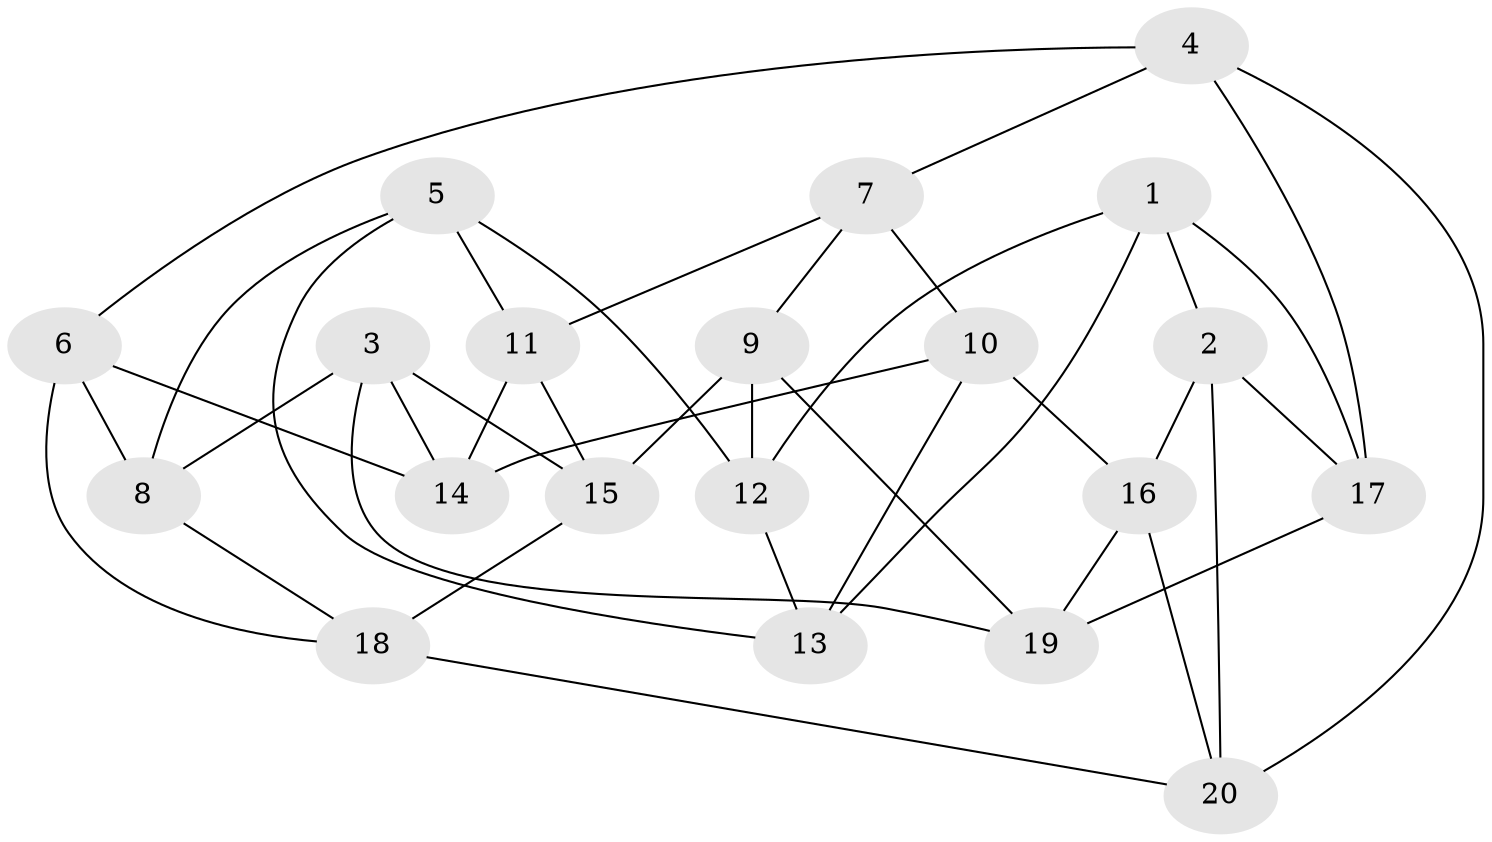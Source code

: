 // Generated by graph-tools (version 1.1) at 2025/46/02/15/25 05:46:28]
// undirected, 20 vertices, 40 edges
graph export_dot {
graph [start="1"]
  node [color=gray90,style=filled];
  1;
  2;
  3;
  4;
  5;
  6;
  7;
  8;
  9;
  10;
  11;
  12;
  13;
  14;
  15;
  16;
  17;
  18;
  19;
  20;
  1 -- 12;
  1 -- 13;
  1 -- 17;
  1 -- 2;
  2 -- 16;
  2 -- 20;
  2 -- 17;
  3 -- 14;
  3 -- 15;
  3 -- 19;
  3 -- 8;
  4 -- 6;
  4 -- 20;
  4 -- 7;
  4 -- 17;
  5 -- 12;
  5 -- 11;
  5 -- 13;
  5 -- 8;
  6 -- 8;
  6 -- 14;
  6 -- 18;
  7 -- 11;
  7 -- 10;
  7 -- 9;
  8 -- 18;
  9 -- 12;
  9 -- 19;
  9 -- 15;
  10 -- 16;
  10 -- 13;
  10 -- 14;
  11 -- 14;
  11 -- 15;
  12 -- 13;
  15 -- 18;
  16 -- 20;
  16 -- 19;
  17 -- 19;
  18 -- 20;
}
